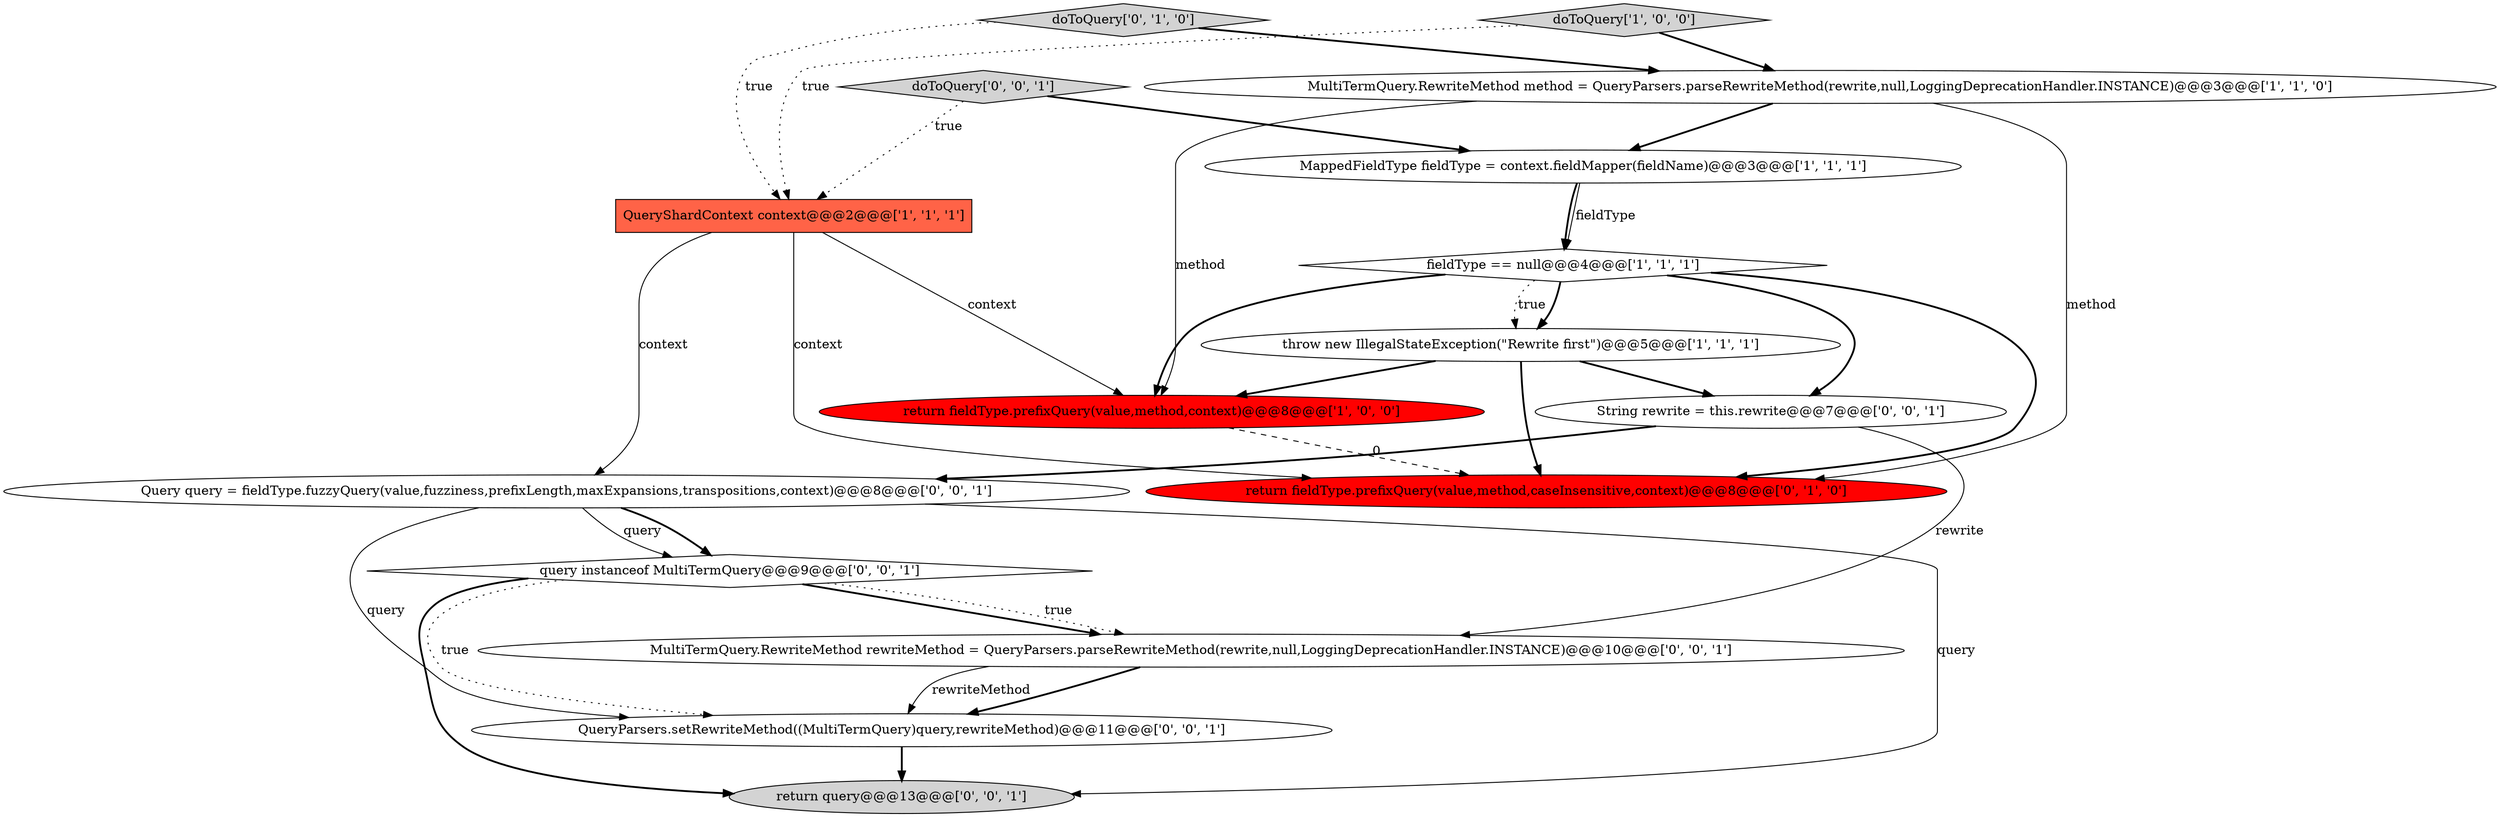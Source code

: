 digraph {
7 [style = filled, label = "doToQuery['0', '1', '0']", fillcolor = lightgray, shape = diamond image = "AAA0AAABBB2BBB"];
9 [style = filled, label = "Query query = fieldType.fuzzyQuery(value,fuzziness,prefixLength,maxExpansions,transpositions,context)@@@8@@@['0', '0', '1']", fillcolor = white, shape = ellipse image = "AAA0AAABBB3BBB"];
11 [style = filled, label = "return query@@@13@@@['0', '0', '1']", fillcolor = lightgray, shape = ellipse image = "AAA0AAABBB3BBB"];
0 [style = filled, label = "MappedFieldType fieldType = context.fieldMapper(fieldName)@@@3@@@['1', '1', '1']", fillcolor = white, shape = ellipse image = "AAA0AAABBB1BBB"];
3 [style = filled, label = "doToQuery['1', '0', '0']", fillcolor = lightgray, shape = diamond image = "AAA0AAABBB1BBB"];
2 [style = filled, label = "throw new IllegalStateException(\"Rewrite first\")@@@5@@@['1', '1', '1']", fillcolor = white, shape = ellipse image = "AAA0AAABBB1BBB"];
14 [style = filled, label = "String rewrite = this.rewrite@@@7@@@['0', '0', '1']", fillcolor = white, shape = ellipse image = "AAA0AAABBB3BBB"];
12 [style = filled, label = "query instanceof MultiTermQuery@@@9@@@['0', '0', '1']", fillcolor = white, shape = diamond image = "AAA0AAABBB3BBB"];
1 [style = filled, label = "fieldType == null@@@4@@@['1', '1', '1']", fillcolor = white, shape = diamond image = "AAA0AAABBB1BBB"];
5 [style = filled, label = "QueryShardContext context@@@2@@@['1', '1', '1']", fillcolor = tomato, shape = box image = "AAA0AAABBB1BBB"];
8 [style = filled, label = "return fieldType.prefixQuery(value,method,caseInsensitive,context)@@@8@@@['0', '1', '0']", fillcolor = red, shape = ellipse image = "AAA1AAABBB2BBB"];
13 [style = filled, label = "doToQuery['0', '0', '1']", fillcolor = lightgray, shape = diamond image = "AAA0AAABBB3BBB"];
15 [style = filled, label = "QueryParsers.setRewriteMethod((MultiTermQuery)query,rewriteMethod)@@@11@@@['0', '0', '1']", fillcolor = white, shape = ellipse image = "AAA0AAABBB3BBB"];
6 [style = filled, label = "return fieldType.prefixQuery(value,method,context)@@@8@@@['1', '0', '0']", fillcolor = red, shape = ellipse image = "AAA1AAABBB1BBB"];
10 [style = filled, label = "MultiTermQuery.RewriteMethod rewriteMethod = QueryParsers.parseRewriteMethod(rewrite,null,LoggingDeprecationHandler.INSTANCE)@@@10@@@['0', '0', '1']", fillcolor = white, shape = ellipse image = "AAA0AAABBB3BBB"];
4 [style = filled, label = "MultiTermQuery.RewriteMethod method = QueryParsers.parseRewriteMethod(rewrite,null,LoggingDeprecationHandler.INSTANCE)@@@3@@@['1', '1', '0']", fillcolor = white, shape = ellipse image = "AAA0AAABBB1BBB"];
6->8 [style = dashed, label="0"];
5->9 [style = solid, label="context"];
1->8 [style = bold, label=""];
10->15 [style = bold, label=""];
2->6 [style = bold, label=""];
4->6 [style = solid, label="method"];
12->11 [style = bold, label=""];
12->15 [style = dotted, label="true"];
9->15 [style = solid, label="query"];
13->5 [style = dotted, label="true"];
5->6 [style = solid, label="context"];
7->4 [style = bold, label=""];
3->4 [style = bold, label=""];
10->15 [style = solid, label="rewriteMethod"];
4->0 [style = bold, label=""];
9->11 [style = solid, label="query"];
7->5 [style = dotted, label="true"];
9->12 [style = solid, label="query"];
12->10 [style = bold, label=""];
1->6 [style = bold, label=""];
3->5 [style = dotted, label="true"];
15->11 [style = bold, label=""];
12->10 [style = dotted, label="true"];
0->1 [style = bold, label=""];
2->14 [style = bold, label=""];
4->8 [style = solid, label="method"];
0->1 [style = solid, label="fieldType"];
14->10 [style = solid, label="rewrite"];
14->9 [style = bold, label=""];
1->14 [style = bold, label=""];
5->8 [style = solid, label="context"];
1->2 [style = bold, label=""];
9->12 [style = bold, label=""];
1->2 [style = dotted, label="true"];
2->8 [style = bold, label=""];
13->0 [style = bold, label=""];
}
